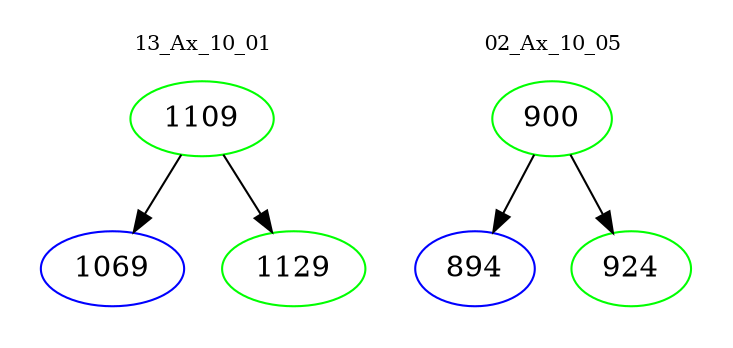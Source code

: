 digraph{
subgraph cluster_0 {
color = white
label = "13_Ax_10_01";
fontsize=10;
T0_1109 [label="1109", color="green"]
T0_1109 -> T0_1069 [color="black"]
T0_1069 [label="1069", color="blue"]
T0_1109 -> T0_1129 [color="black"]
T0_1129 [label="1129", color="green"]
}
subgraph cluster_1 {
color = white
label = "02_Ax_10_05";
fontsize=10;
T1_900 [label="900", color="green"]
T1_900 -> T1_894 [color="black"]
T1_894 [label="894", color="blue"]
T1_900 -> T1_924 [color="black"]
T1_924 [label="924", color="green"]
}
}
